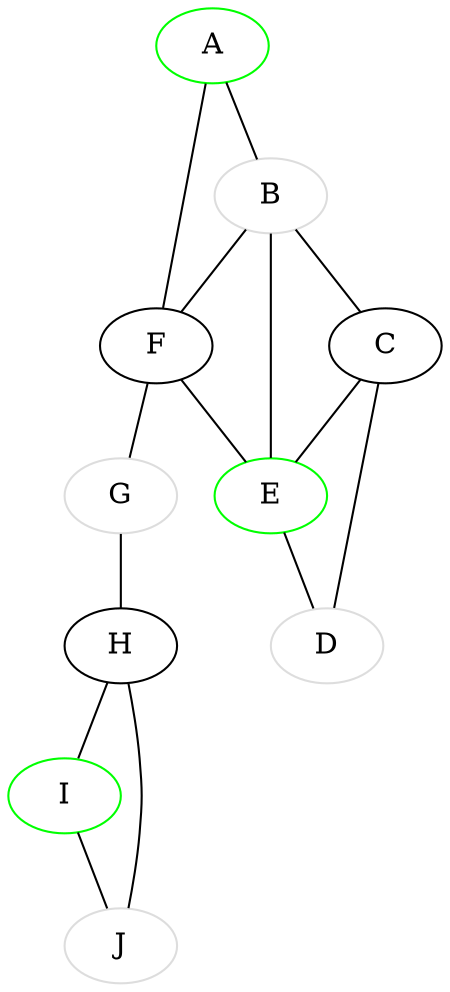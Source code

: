 strict graph third {
  A [color="#00FF00"]
  B [color="#DDDDDD"]
  F [color="#000000"]
  C [color="#000000"]
  E [color="#00FF00"]
  D [color="#DDDDDD"]
  G [color="#DDDDDD"]
  H [color="#000000"]
  I [color="#00FF00"]
  J [color="#DDDDDD"]
  A -- B 
  A -- F 
  B -- A 
  B -- F 
  B -- C 
  B -- E 
  F -- A 
  F -- B 
  F -- E 
  F -- G 
  C -- B 
  C -- E 
  C -- D 
  E -- B 
  E -- F 
  E -- C 
  E -- D 
  D -- C 
  D -- E 
  G -- F 
  G -- H 
  H -- G 
  H -- I 
  H -- J 
  I -- H 
  I -- J 
  J -- H 
  J -- I 
}
